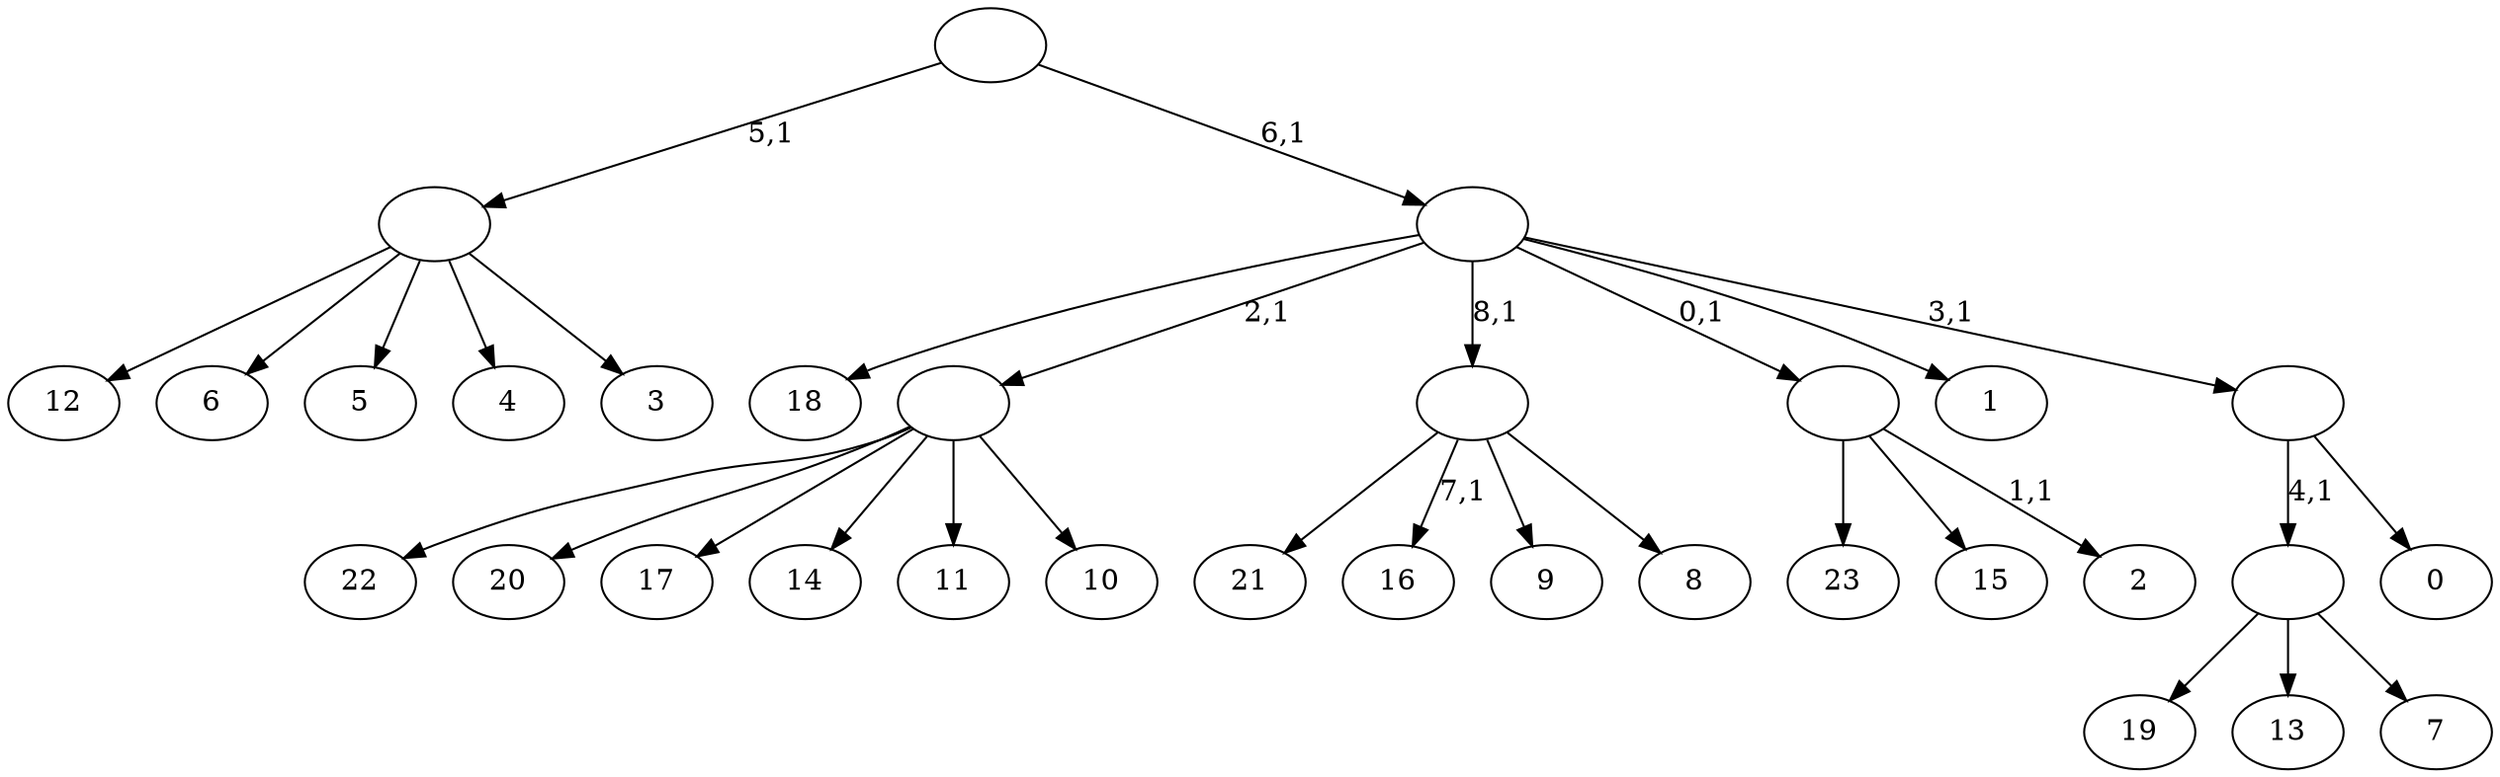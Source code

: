 digraph T {
	33 [label="23"]
	32 [label="22"]
	31 [label="21"]
	30 [label="20"]
	29 [label="19"]
	28 [label="18"]
	27 [label="17"]
	26 [label="16"]
	24 [label="15"]
	23 [label="14"]
	22 [label="13"]
	21 [label="12"]
	20 [label="11"]
	19 [label="10"]
	18 [label=""]
	17 [label="9"]
	16 [label="8"]
	15 [label=""]
	14 [label="7"]
	13 [label=""]
	12 [label="6"]
	11 [label="5"]
	10 [label="4"]
	9 [label="3"]
	8 [label=""]
	7 [label="2"]
	5 [label=""]
	4 [label="1"]
	3 [label="0"]
	2 [label=""]
	1 [label=""]
	0 [label=""]
	18 -> 32 [label=""]
	18 -> 30 [label=""]
	18 -> 27 [label=""]
	18 -> 23 [label=""]
	18 -> 20 [label=""]
	18 -> 19 [label=""]
	15 -> 26 [label="7,1"]
	15 -> 31 [label=""]
	15 -> 17 [label=""]
	15 -> 16 [label=""]
	13 -> 29 [label=""]
	13 -> 22 [label=""]
	13 -> 14 [label=""]
	8 -> 21 [label=""]
	8 -> 12 [label=""]
	8 -> 11 [label=""]
	8 -> 10 [label=""]
	8 -> 9 [label=""]
	5 -> 7 [label="1,1"]
	5 -> 33 [label=""]
	5 -> 24 [label=""]
	2 -> 13 [label="4,1"]
	2 -> 3 [label=""]
	1 -> 28 [label=""]
	1 -> 18 [label="2,1"]
	1 -> 15 [label="8,1"]
	1 -> 5 [label="0,1"]
	1 -> 4 [label=""]
	1 -> 2 [label="3,1"]
	0 -> 8 [label="5,1"]
	0 -> 1 [label="6,1"]
}
